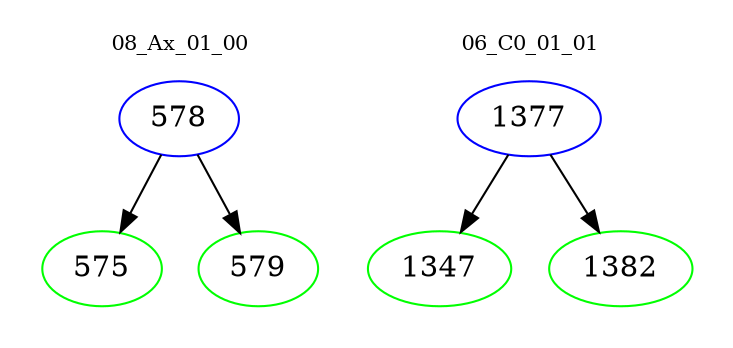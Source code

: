 digraph{
subgraph cluster_0 {
color = white
label = "08_Ax_01_00";
fontsize=10;
T0_578 [label="578", color="blue"]
T0_578 -> T0_575 [color="black"]
T0_575 [label="575", color="green"]
T0_578 -> T0_579 [color="black"]
T0_579 [label="579", color="green"]
}
subgraph cluster_1 {
color = white
label = "06_C0_01_01";
fontsize=10;
T1_1377 [label="1377", color="blue"]
T1_1377 -> T1_1347 [color="black"]
T1_1347 [label="1347", color="green"]
T1_1377 -> T1_1382 [color="black"]
T1_1382 [label="1382", color="green"]
}
}
